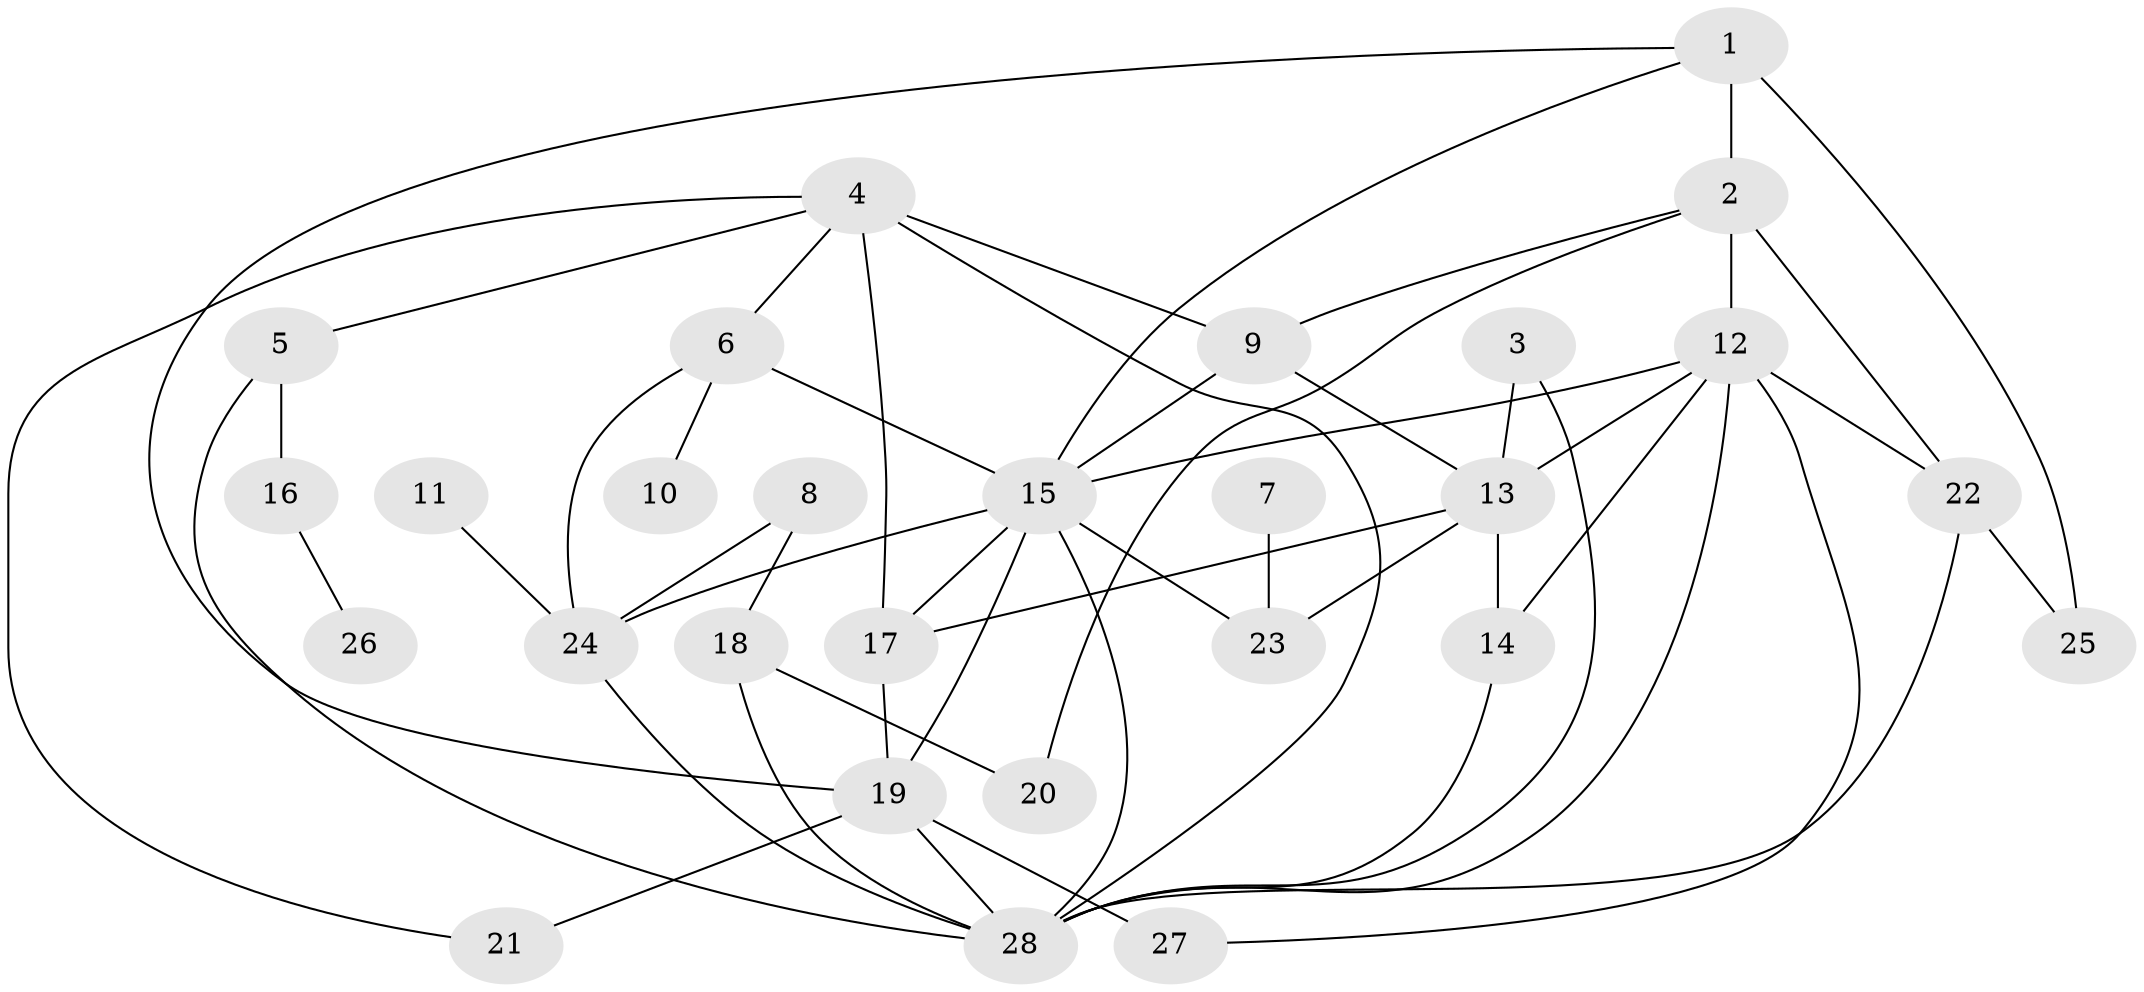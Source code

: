 // original degree distribution, {7: 0.010869565217391304, 3: 0.33695652173913043, 5: 0.09782608695652174, 8: 0.03260869565217391, 4: 0.043478260869565216, 1: 0.2717391304347826, 2: 0.20652173913043478}
// Generated by graph-tools (version 1.1) at 2025/36/03/04/25 23:36:10]
// undirected, 28 vertices, 52 edges
graph export_dot {
  node [color=gray90,style=filled];
  1;
  2;
  3;
  4;
  5;
  6;
  7;
  8;
  9;
  10;
  11;
  12;
  13;
  14;
  15;
  16;
  17;
  18;
  19;
  20;
  21;
  22;
  23;
  24;
  25;
  26;
  27;
  28;
  1 -- 2 [weight=1.0];
  1 -- 15 [weight=1.0];
  1 -- 19 [weight=1.0];
  1 -- 25 [weight=2.0];
  2 -- 9 [weight=1.0];
  2 -- 12 [weight=2.0];
  2 -- 20 [weight=1.0];
  2 -- 22 [weight=1.0];
  3 -- 13 [weight=1.0];
  3 -- 28 [weight=1.0];
  4 -- 5 [weight=1.0];
  4 -- 6 [weight=1.0];
  4 -- 9 [weight=1.0];
  4 -- 17 [weight=1.0];
  4 -- 21 [weight=1.0];
  4 -- 28 [weight=1.0];
  5 -- 16 [weight=1.0];
  5 -- 28 [weight=1.0];
  6 -- 10 [weight=1.0];
  6 -- 15 [weight=1.0];
  6 -- 24 [weight=1.0];
  7 -- 23 [weight=1.0];
  8 -- 18 [weight=1.0];
  8 -- 24 [weight=1.0];
  9 -- 13 [weight=1.0];
  9 -- 15 [weight=1.0];
  11 -- 24 [weight=1.0];
  12 -- 13 [weight=1.0];
  12 -- 14 [weight=1.0];
  12 -- 15 [weight=1.0];
  12 -- 22 [weight=2.0];
  12 -- 27 [weight=1.0];
  12 -- 28 [weight=1.0];
  13 -- 14 [weight=1.0];
  13 -- 17 [weight=1.0];
  13 -- 23 [weight=1.0];
  14 -- 28 [weight=1.0];
  15 -- 17 [weight=1.0];
  15 -- 19 [weight=1.0];
  15 -- 23 [weight=1.0];
  15 -- 24 [weight=1.0];
  15 -- 28 [weight=1.0];
  16 -- 26 [weight=1.0];
  17 -- 19 [weight=1.0];
  18 -- 20 [weight=1.0];
  18 -- 28 [weight=2.0];
  19 -- 21 [weight=1.0];
  19 -- 27 [weight=2.0];
  19 -- 28 [weight=1.0];
  22 -- 25 [weight=1.0];
  22 -- 28 [weight=1.0];
  24 -- 28 [weight=1.0];
}
